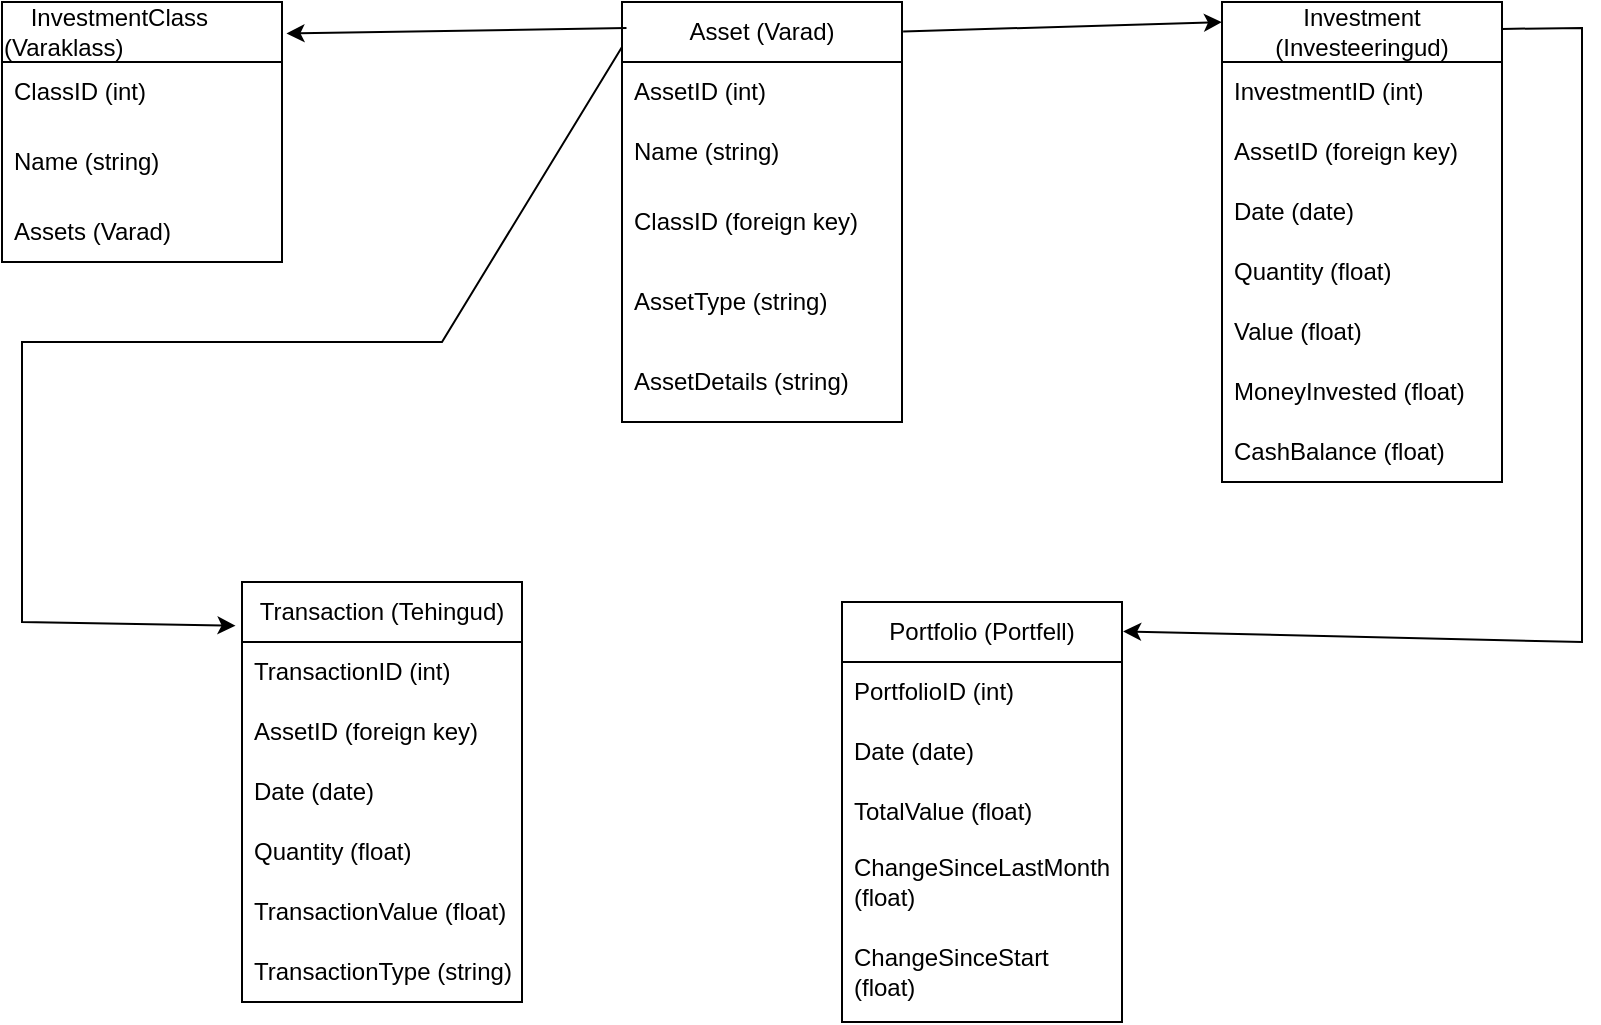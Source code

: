 <mxfile version="24.7.17">
  <diagram name="Page-1" id="QG13XjYMXLPhBuB1JGxg">
    <mxGraphModel dx="983" dy="572" grid="1" gridSize="10" guides="1" tooltips="1" connect="1" arrows="1" fold="1" page="1" pageScale="1" pageWidth="850" pageHeight="1100" math="0" shadow="0">
      <root>
        <mxCell id="0" />
        <mxCell id="1" parent="0" />
        <mxCell id="MY3CrSb1B5WGL9tw_B9K-1" value="Asset (Varad)" style="swimlane;fontStyle=0;childLayout=stackLayout;horizontal=1;startSize=30;horizontalStack=0;resizeParent=1;resizeParentMax=0;resizeLast=0;collapsible=1;marginBottom=0;whiteSpace=wrap;html=1;" vertex="1" parent="1">
          <mxGeometry x="340" y="70" width="140" height="210" as="geometry" />
        </mxCell>
        <mxCell id="MY3CrSb1B5WGL9tw_B9K-2" value="AssetID (int)" style="text;strokeColor=none;fillColor=none;align=left;verticalAlign=middle;spacingLeft=4;spacingRight=4;overflow=hidden;points=[[0,0.5],[1,0.5]];portConstraint=eastwest;rotatable=0;whiteSpace=wrap;html=1;" vertex="1" parent="MY3CrSb1B5WGL9tw_B9K-1">
          <mxGeometry y="30" width="140" height="30" as="geometry" />
        </mxCell>
        <mxCell id="MY3CrSb1B5WGL9tw_B9K-3" value="Name (string)" style="text;strokeColor=none;fillColor=none;align=left;verticalAlign=middle;spacingLeft=4;spacingRight=4;overflow=hidden;points=[[0,0.5],[1,0.5]];portConstraint=eastwest;rotatable=0;whiteSpace=wrap;html=1;" vertex="1" parent="MY3CrSb1B5WGL9tw_B9K-1">
          <mxGeometry y="60" width="140" height="30" as="geometry" />
        </mxCell>
        <mxCell id="MY3CrSb1B5WGL9tw_B9K-4" value="ClassID (foreign key)" style="text;strokeColor=none;fillColor=none;align=left;verticalAlign=middle;spacingLeft=4;spacingRight=4;overflow=hidden;points=[[0,0.5],[1,0.5]];portConstraint=eastwest;rotatable=0;whiteSpace=wrap;html=1;" vertex="1" parent="MY3CrSb1B5WGL9tw_B9K-1">
          <mxGeometry y="90" width="140" height="40" as="geometry" />
        </mxCell>
        <mxCell id="MY3CrSb1B5WGL9tw_B9K-36" value="AssetType (string)" style="text;strokeColor=none;fillColor=none;align=left;verticalAlign=middle;spacingLeft=4;spacingRight=4;overflow=hidden;points=[[0,0.5],[1,0.5]];portConstraint=eastwest;rotatable=0;whiteSpace=wrap;html=1;" vertex="1" parent="MY3CrSb1B5WGL9tw_B9K-1">
          <mxGeometry y="130" width="140" height="40" as="geometry" />
        </mxCell>
        <mxCell id="MY3CrSb1B5WGL9tw_B9K-37" value="AssetDetails (string)" style="text;strokeColor=none;fillColor=none;align=left;verticalAlign=middle;spacingLeft=4;spacingRight=4;overflow=hidden;points=[[0,0.5],[1,0.5]];portConstraint=eastwest;rotatable=0;whiteSpace=wrap;html=1;" vertex="1" parent="MY3CrSb1B5WGL9tw_B9K-1">
          <mxGeometry y="170" width="140" height="40" as="geometry" />
        </mxCell>
        <mxCell id="MY3CrSb1B5WGL9tw_B9K-5" value="&lt;div style=&quot;text-align: left;&quot;&gt;&amp;nbsp; &amp;nbsp; InvestmentClass (Varaklass)&lt;br&gt;&lt;/div&gt;" style="swimlane;fontStyle=0;childLayout=stackLayout;horizontal=1;startSize=30;horizontalStack=0;resizeParent=1;resizeParentMax=0;resizeLast=0;collapsible=1;marginBottom=0;whiteSpace=wrap;html=1;" vertex="1" parent="1">
          <mxGeometry x="30" y="70" width="140" height="130" as="geometry" />
        </mxCell>
        <mxCell id="MY3CrSb1B5WGL9tw_B9K-7" value="ClassID (int)" style="text;strokeColor=none;fillColor=none;align=left;verticalAlign=middle;spacingLeft=4;spacingRight=4;overflow=hidden;points=[[0,0.5],[1,0.5]];portConstraint=eastwest;rotatable=0;whiteSpace=wrap;html=1;" vertex="1" parent="MY3CrSb1B5WGL9tw_B9K-5">
          <mxGeometry y="30" width="140" height="30" as="geometry" />
        </mxCell>
        <mxCell id="MY3CrSb1B5WGL9tw_B9K-33" value="Name (string)" style="text;strokeColor=none;fillColor=none;align=left;verticalAlign=middle;spacingLeft=4;spacingRight=4;overflow=hidden;points=[[0,0.5],[1,0.5]];portConstraint=eastwest;rotatable=0;whiteSpace=wrap;html=1;" vertex="1" parent="MY3CrSb1B5WGL9tw_B9K-5">
          <mxGeometry y="60" width="140" height="40" as="geometry" />
        </mxCell>
        <mxCell id="MY3CrSb1B5WGL9tw_B9K-34" value="Assets (Varad)" style="text;strokeColor=none;fillColor=none;align=left;verticalAlign=middle;spacingLeft=4;spacingRight=4;overflow=hidden;points=[[0,0.5],[1,0.5]];portConstraint=eastwest;rotatable=0;whiteSpace=wrap;html=1;" vertex="1" parent="MY3CrSb1B5WGL9tw_B9K-5">
          <mxGeometry y="100" width="140" height="30" as="geometry" />
        </mxCell>
        <mxCell id="MY3CrSb1B5WGL9tw_B9K-9" value="Transaction (Tehingud)" style="swimlane;fontStyle=0;childLayout=stackLayout;horizontal=1;startSize=30;horizontalStack=0;resizeParent=1;resizeParentMax=0;resizeLast=0;collapsible=1;marginBottom=0;whiteSpace=wrap;html=1;" vertex="1" parent="1">
          <mxGeometry x="150" y="360" width="140" height="210" as="geometry" />
        </mxCell>
        <mxCell id="MY3CrSb1B5WGL9tw_B9K-10" value="TransactionID (int)" style="text;strokeColor=none;fillColor=none;align=left;verticalAlign=middle;spacingLeft=4;spacingRight=4;overflow=hidden;points=[[0,0.5],[1,0.5]];portConstraint=eastwest;rotatable=0;whiteSpace=wrap;html=1;" vertex="1" parent="MY3CrSb1B5WGL9tw_B9K-9">
          <mxGeometry y="30" width="140" height="30" as="geometry" />
        </mxCell>
        <mxCell id="MY3CrSb1B5WGL9tw_B9K-11" value="AssetID (foreign key)" style="text;strokeColor=none;fillColor=none;align=left;verticalAlign=middle;spacingLeft=4;spacingRight=4;overflow=hidden;points=[[0,0.5],[1,0.5]];portConstraint=eastwest;rotatable=0;whiteSpace=wrap;html=1;" vertex="1" parent="MY3CrSb1B5WGL9tw_B9K-9">
          <mxGeometry y="60" width="140" height="30" as="geometry" />
        </mxCell>
        <mxCell id="MY3CrSb1B5WGL9tw_B9K-12" value="Date (date)" style="text;strokeColor=none;fillColor=none;align=left;verticalAlign=middle;spacingLeft=4;spacingRight=4;overflow=hidden;points=[[0,0.5],[1,0.5]];portConstraint=eastwest;rotatable=0;whiteSpace=wrap;html=1;" vertex="1" parent="MY3CrSb1B5WGL9tw_B9K-9">
          <mxGeometry y="90" width="140" height="30" as="geometry" />
        </mxCell>
        <mxCell id="MY3CrSb1B5WGL9tw_B9K-50" value="Quantity (float)" style="text;strokeColor=none;fillColor=none;align=left;verticalAlign=middle;spacingLeft=4;spacingRight=4;overflow=hidden;points=[[0,0.5],[1,0.5]];portConstraint=eastwest;rotatable=0;whiteSpace=wrap;html=1;" vertex="1" parent="MY3CrSb1B5WGL9tw_B9K-9">
          <mxGeometry y="120" width="140" height="30" as="geometry" />
        </mxCell>
        <mxCell id="MY3CrSb1B5WGL9tw_B9K-49" value="TransactionValue (float)" style="text;strokeColor=none;fillColor=none;align=left;verticalAlign=middle;spacingLeft=4;spacingRight=4;overflow=hidden;points=[[0,0.5],[1,0.5]];portConstraint=eastwest;rotatable=0;whiteSpace=wrap;html=1;" vertex="1" parent="MY3CrSb1B5WGL9tw_B9K-9">
          <mxGeometry y="150" width="140" height="30" as="geometry" />
        </mxCell>
        <mxCell id="MY3CrSb1B5WGL9tw_B9K-48" value="TransactionType (string)" style="text;strokeColor=none;fillColor=none;align=left;verticalAlign=middle;spacingLeft=4;spacingRight=4;overflow=hidden;points=[[0,0.5],[1,0.5]];portConstraint=eastwest;rotatable=0;whiteSpace=wrap;html=1;" vertex="1" parent="MY3CrSb1B5WGL9tw_B9K-9">
          <mxGeometry y="180" width="140" height="30" as="geometry" />
        </mxCell>
        <mxCell id="MY3CrSb1B5WGL9tw_B9K-17" value="Investment (Investeeringud)" style="swimlane;fontStyle=0;childLayout=stackLayout;horizontal=1;startSize=30;horizontalStack=0;resizeParent=1;resizeParentMax=0;resizeLast=0;collapsible=1;marginBottom=0;whiteSpace=wrap;html=1;" vertex="1" parent="1">
          <mxGeometry x="640" y="70" width="140" height="240" as="geometry" />
        </mxCell>
        <mxCell id="MY3CrSb1B5WGL9tw_B9K-18" value="InvestmentID (int)" style="text;strokeColor=none;fillColor=none;align=left;verticalAlign=middle;spacingLeft=4;spacingRight=4;overflow=hidden;points=[[0,0.5],[1,0.5]];portConstraint=eastwest;rotatable=0;whiteSpace=wrap;html=1;" vertex="1" parent="MY3CrSb1B5WGL9tw_B9K-17">
          <mxGeometry y="30" width="140" height="30" as="geometry" />
        </mxCell>
        <mxCell id="MY3CrSb1B5WGL9tw_B9K-19" value="AssetID (foreign key)" style="text;strokeColor=none;fillColor=none;align=left;verticalAlign=middle;spacingLeft=4;spacingRight=4;overflow=hidden;points=[[0,0.5],[1,0.5]];portConstraint=eastwest;rotatable=0;whiteSpace=wrap;html=1;" vertex="1" parent="MY3CrSb1B5WGL9tw_B9K-17">
          <mxGeometry y="60" width="140" height="30" as="geometry" />
        </mxCell>
        <mxCell id="MY3CrSb1B5WGL9tw_B9K-20" value="Date (date)" style="text;strokeColor=none;fillColor=none;align=left;verticalAlign=middle;spacingLeft=4;spacingRight=4;overflow=hidden;points=[[0,0.5],[1,0.5]];portConstraint=eastwest;rotatable=0;whiteSpace=wrap;html=1;" vertex="1" parent="MY3CrSb1B5WGL9tw_B9K-17">
          <mxGeometry y="90" width="140" height="30" as="geometry" />
        </mxCell>
        <mxCell id="MY3CrSb1B5WGL9tw_B9K-43" value="Quantity (float)" style="text;strokeColor=none;fillColor=none;align=left;verticalAlign=middle;spacingLeft=4;spacingRight=4;overflow=hidden;points=[[0,0.5],[1,0.5]];portConstraint=eastwest;rotatable=0;whiteSpace=wrap;html=1;" vertex="1" parent="MY3CrSb1B5WGL9tw_B9K-17">
          <mxGeometry y="120" width="140" height="30" as="geometry" />
        </mxCell>
        <mxCell id="MY3CrSb1B5WGL9tw_B9K-42" value="Value (float)" style="text;strokeColor=none;fillColor=none;align=left;verticalAlign=middle;spacingLeft=4;spacingRight=4;overflow=hidden;points=[[0,0.5],[1,0.5]];portConstraint=eastwest;rotatable=0;whiteSpace=wrap;html=1;" vertex="1" parent="MY3CrSb1B5WGL9tw_B9K-17">
          <mxGeometry y="150" width="140" height="30" as="geometry" />
        </mxCell>
        <mxCell id="MY3CrSb1B5WGL9tw_B9K-41" value="MoneyInvested (float)" style="text;strokeColor=none;fillColor=none;align=left;verticalAlign=middle;spacingLeft=4;spacingRight=4;overflow=hidden;points=[[0,0.5],[1,0.5]];portConstraint=eastwest;rotatable=0;whiteSpace=wrap;html=1;" vertex="1" parent="MY3CrSb1B5WGL9tw_B9K-17">
          <mxGeometry y="180" width="140" height="30" as="geometry" />
        </mxCell>
        <mxCell id="MY3CrSb1B5WGL9tw_B9K-40" value="CashBalance (float)" style="text;strokeColor=none;fillColor=none;align=left;verticalAlign=middle;spacingLeft=4;spacingRight=4;overflow=hidden;points=[[0,0.5],[1,0.5]];portConstraint=eastwest;rotatable=0;whiteSpace=wrap;html=1;" vertex="1" parent="MY3CrSb1B5WGL9tw_B9K-17">
          <mxGeometry y="210" width="140" height="30" as="geometry" />
        </mxCell>
        <mxCell id="MY3CrSb1B5WGL9tw_B9K-21" value="Portfolio (Portfell)" style="swimlane;fontStyle=0;childLayout=stackLayout;horizontal=1;startSize=30;horizontalStack=0;resizeParent=1;resizeParentMax=0;resizeLast=0;collapsible=1;marginBottom=0;whiteSpace=wrap;html=1;" vertex="1" parent="1">
          <mxGeometry x="450" y="370" width="140" height="210" as="geometry" />
        </mxCell>
        <mxCell id="MY3CrSb1B5WGL9tw_B9K-22" value="PortfolioID (int)" style="text;strokeColor=none;fillColor=none;align=left;verticalAlign=middle;spacingLeft=4;spacingRight=4;overflow=hidden;points=[[0,0.5],[1,0.5]];portConstraint=eastwest;rotatable=0;whiteSpace=wrap;html=1;" vertex="1" parent="MY3CrSb1B5WGL9tw_B9K-21">
          <mxGeometry y="30" width="140" height="30" as="geometry" />
        </mxCell>
        <mxCell id="MY3CrSb1B5WGL9tw_B9K-23" value="Date (date)" style="text;strokeColor=none;fillColor=none;align=left;verticalAlign=middle;spacingLeft=4;spacingRight=4;overflow=hidden;points=[[0,0.5],[1,0.5]];portConstraint=eastwest;rotatable=0;whiteSpace=wrap;html=1;" vertex="1" parent="MY3CrSb1B5WGL9tw_B9K-21">
          <mxGeometry y="60" width="140" height="30" as="geometry" />
        </mxCell>
        <mxCell id="MY3CrSb1B5WGL9tw_B9K-24" value="TotalValue (float)" style="text;strokeColor=none;fillColor=none;align=left;verticalAlign=middle;spacingLeft=4;spacingRight=4;overflow=hidden;points=[[0,0.5],[1,0.5]];portConstraint=eastwest;rotatable=0;whiteSpace=wrap;html=1;" vertex="1" parent="MY3CrSb1B5WGL9tw_B9K-21">
          <mxGeometry y="90" width="140" height="30" as="geometry" />
        </mxCell>
        <mxCell id="MY3CrSb1B5WGL9tw_B9K-47" value="ChangeSinceLastMonth (float)" style="text;strokeColor=none;fillColor=none;align=left;verticalAlign=middle;spacingLeft=4;spacingRight=4;overflow=hidden;points=[[0,0.5],[1,0.5]];portConstraint=eastwest;rotatable=0;whiteSpace=wrap;html=1;" vertex="1" parent="MY3CrSb1B5WGL9tw_B9K-21">
          <mxGeometry y="120" width="140" height="40" as="geometry" />
        </mxCell>
        <mxCell id="MY3CrSb1B5WGL9tw_B9K-46" value="ChangeSinceStart (float)" style="text;strokeColor=none;fillColor=none;align=left;verticalAlign=middle;spacingLeft=4;spacingRight=4;overflow=hidden;points=[[0,0.5],[1,0.5]];portConstraint=eastwest;rotatable=0;whiteSpace=wrap;html=1;" vertex="1" parent="MY3CrSb1B5WGL9tw_B9K-21">
          <mxGeometry y="160" width="140" height="50" as="geometry" />
        </mxCell>
        <mxCell id="MY3CrSb1B5WGL9tw_B9K-51" value="" style="endArrow=classic;html=1;rounded=0;entryX=1.016;entryY=0.121;entryDx=0;entryDy=0;entryPerimeter=0;exitX=0.016;exitY=0.062;exitDx=0;exitDy=0;exitPerimeter=0;" edge="1" parent="1" source="MY3CrSb1B5WGL9tw_B9K-1" target="MY3CrSb1B5WGL9tw_B9K-5">
          <mxGeometry width="50" height="50" relative="1" as="geometry">
            <mxPoint x="440" y="340" as="sourcePoint" />
            <mxPoint x="490" y="290" as="targetPoint" />
          </mxGeometry>
        </mxCell>
        <mxCell id="MY3CrSb1B5WGL9tw_B9K-52" value="" style="endArrow=classic;html=1;rounded=0;entryX=0;entryY=0.042;entryDx=0;entryDy=0;entryPerimeter=0;exitX=1.004;exitY=0.07;exitDx=0;exitDy=0;exitPerimeter=0;" edge="1" parent="1" source="MY3CrSb1B5WGL9tw_B9K-1" target="MY3CrSb1B5WGL9tw_B9K-17">
          <mxGeometry width="50" height="50" relative="1" as="geometry">
            <mxPoint x="440" y="340" as="sourcePoint" />
            <mxPoint x="490" y="290" as="targetPoint" />
          </mxGeometry>
        </mxCell>
        <mxCell id="MY3CrSb1B5WGL9tw_B9K-53" value="" style="endArrow=classic;html=1;rounded=0;exitX=1;exitY=0.056;exitDx=0;exitDy=0;exitPerimeter=0;entryX=1.004;entryY=0.07;entryDx=0;entryDy=0;entryPerimeter=0;" edge="1" parent="1" source="MY3CrSb1B5WGL9tw_B9K-17" target="MY3CrSb1B5WGL9tw_B9K-21">
          <mxGeometry width="50" height="50" relative="1" as="geometry">
            <mxPoint x="440" y="340" as="sourcePoint" />
            <mxPoint x="490" y="290" as="targetPoint" />
            <Array as="points">
              <mxPoint x="820" y="83" />
              <mxPoint x="820" y="310" />
              <mxPoint x="820" y="390" />
            </Array>
          </mxGeometry>
        </mxCell>
        <mxCell id="MY3CrSb1B5WGL9tw_B9K-54" value="" style="endArrow=classic;html=1;rounded=0;exitX=0;exitY=0.107;exitDx=0;exitDy=0;exitPerimeter=0;entryX=-0.023;entryY=0.104;entryDx=0;entryDy=0;entryPerimeter=0;" edge="1" parent="1" source="MY3CrSb1B5WGL9tw_B9K-1" target="MY3CrSb1B5WGL9tw_B9K-9">
          <mxGeometry width="50" height="50" relative="1" as="geometry">
            <mxPoint x="440" y="340" as="sourcePoint" />
            <mxPoint x="490" y="290" as="targetPoint" />
            <Array as="points">
              <mxPoint x="250" y="240" />
              <mxPoint x="40" y="240" />
              <mxPoint x="40" y="380" />
            </Array>
          </mxGeometry>
        </mxCell>
      </root>
    </mxGraphModel>
  </diagram>
</mxfile>
